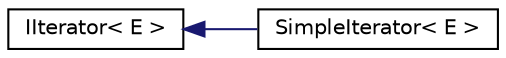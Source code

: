digraph "Graphical Class Hierarchy"
{
  edge [fontname="Helvetica",fontsize="10",labelfontname="Helvetica",labelfontsize="10"];
  node [fontname="Helvetica",fontsize="10",shape=record];
  rankdir="LR";
  Node1 [label="IIterator\< E \>",height=0.2,width=0.4,color="black", fillcolor="white", style="filled",URL="$classIIterator.html"];
  Node1 -> Node2 [dir="back",color="midnightblue",fontsize="10",style="solid",fontname="Helvetica"];
  Node2 [label="SimpleIterator\< E \>",height=0.2,width=0.4,color="black", fillcolor="white", style="filled",URL="$classSimpleIterator.html"];
}
